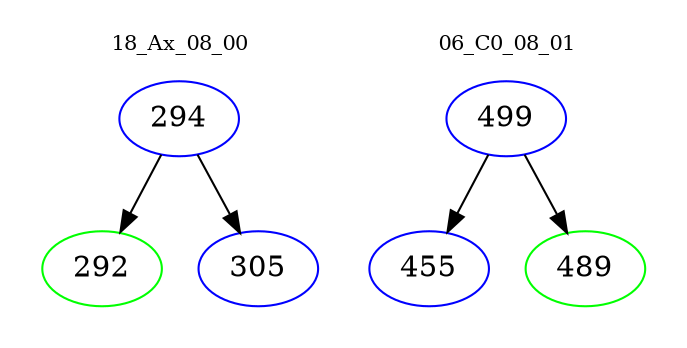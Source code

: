 digraph{
subgraph cluster_0 {
color = white
label = "18_Ax_08_00";
fontsize=10;
T0_294 [label="294", color="blue"]
T0_294 -> T0_292 [color="black"]
T0_292 [label="292", color="green"]
T0_294 -> T0_305 [color="black"]
T0_305 [label="305", color="blue"]
}
subgraph cluster_1 {
color = white
label = "06_C0_08_01";
fontsize=10;
T1_499 [label="499", color="blue"]
T1_499 -> T1_455 [color="black"]
T1_455 [label="455", color="blue"]
T1_499 -> T1_489 [color="black"]
T1_489 [label="489", color="green"]
}
}
